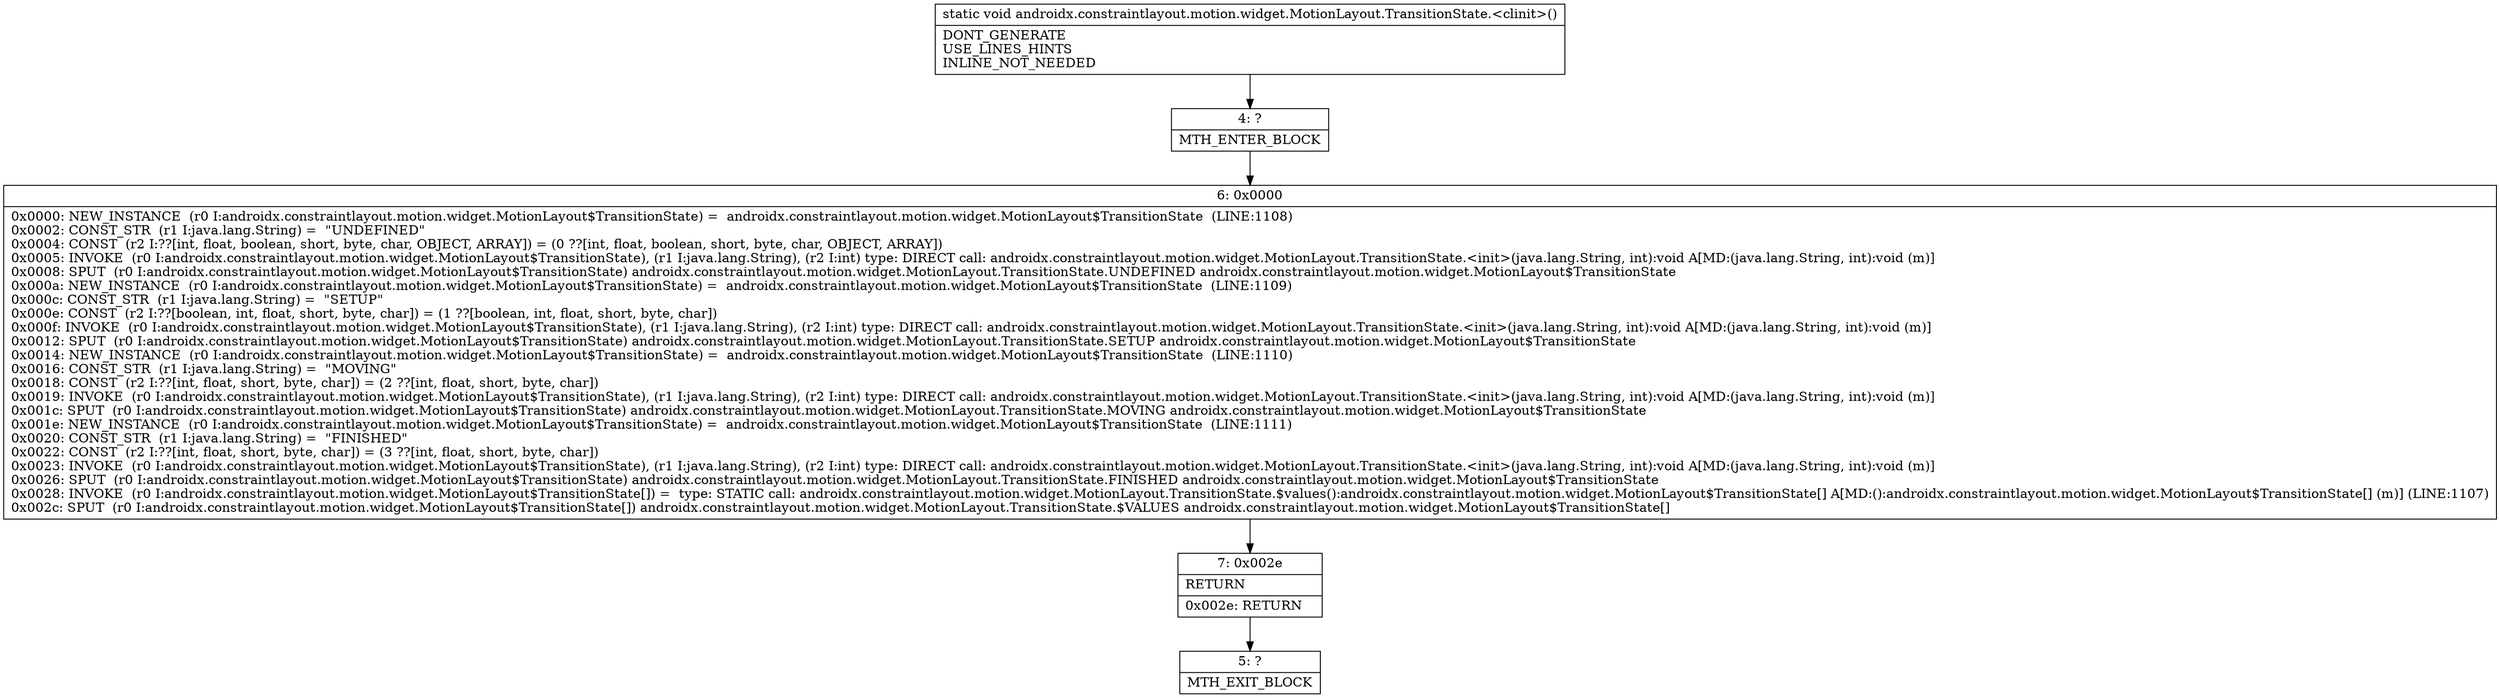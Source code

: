 digraph "CFG forandroidx.constraintlayout.motion.widget.MotionLayout.TransitionState.\<clinit\>()V" {
Node_4 [shape=record,label="{4\:\ ?|MTH_ENTER_BLOCK\l}"];
Node_6 [shape=record,label="{6\:\ 0x0000|0x0000: NEW_INSTANCE  (r0 I:androidx.constraintlayout.motion.widget.MotionLayout$TransitionState) =  androidx.constraintlayout.motion.widget.MotionLayout$TransitionState  (LINE:1108)\l0x0002: CONST_STR  (r1 I:java.lang.String) =  \"UNDEFINED\" \l0x0004: CONST  (r2 I:??[int, float, boolean, short, byte, char, OBJECT, ARRAY]) = (0 ??[int, float, boolean, short, byte, char, OBJECT, ARRAY]) \l0x0005: INVOKE  (r0 I:androidx.constraintlayout.motion.widget.MotionLayout$TransitionState), (r1 I:java.lang.String), (r2 I:int) type: DIRECT call: androidx.constraintlayout.motion.widget.MotionLayout.TransitionState.\<init\>(java.lang.String, int):void A[MD:(java.lang.String, int):void (m)]\l0x0008: SPUT  (r0 I:androidx.constraintlayout.motion.widget.MotionLayout$TransitionState) androidx.constraintlayout.motion.widget.MotionLayout.TransitionState.UNDEFINED androidx.constraintlayout.motion.widget.MotionLayout$TransitionState \l0x000a: NEW_INSTANCE  (r0 I:androidx.constraintlayout.motion.widget.MotionLayout$TransitionState) =  androidx.constraintlayout.motion.widget.MotionLayout$TransitionState  (LINE:1109)\l0x000c: CONST_STR  (r1 I:java.lang.String) =  \"SETUP\" \l0x000e: CONST  (r2 I:??[boolean, int, float, short, byte, char]) = (1 ??[boolean, int, float, short, byte, char]) \l0x000f: INVOKE  (r0 I:androidx.constraintlayout.motion.widget.MotionLayout$TransitionState), (r1 I:java.lang.String), (r2 I:int) type: DIRECT call: androidx.constraintlayout.motion.widget.MotionLayout.TransitionState.\<init\>(java.lang.String, int):void A[MD:(java.lang.String, int):void (m)]\l0x0012: SPUT  (r0 I:androidx.constraintlayout.motion.widget.MotionLayout$TransitionState) androidx.constraintlayout.motion.widget.MotionLayout.TransitionState.SETUP androidx.constraintlayout.motion.widget.MotionLayout$TransitionState \l0x0014: NEW_INSTANCE  (r0 I:androidx.constraintlayout.motion.widget.MotionLayout$TransitionState) =  androidx.constraintlayout.motion.widget.MotionLayout$TransitionState  (LINE:1110)\l0x0016: CONST_STR  (r1 I:java.lang.String) =  \"MOVING\" \l0x0018: CONST  (r2 I:??[int, float, short, byte, char]) = (2 ??[int, float, short, byte, char]) \l0x0019: INVOKE  (r0 I:androidx.constraintlayout.motion.widget.MotionLayout$TransitionState), (r1 I:java.lang.String), (r2 I:int) type: DIRECT call: androidx.constraintlayout.motion.widget.MotionLayout.TransitionState.\<init\>(java.lang.String, int):void A[MD:(java.lang.String, int):void (m)]\l0x001c: SPUT  (r0 I:androidx.constraintlayout.motion.widget.MotionLayout$TransitionState) androidx.constraintlayout.motion.widget.MotionLayout.TransitionState.MOVING androidx.constraintlayout.motion.widget.MotionLayout$TransitionState \l0x001e: NEW_INSTANCE  (r0 I:androidx.constraintlayout.motion.widget.MotionLayout$TransitionState) =  androidx.constraintlayout.motion.widget.MotionLayout$TransitionState  (LINE:1111)\l0x0020: CONST_STR  (r1 I:java.lang.String) =  \"FINISHED\" \l0x0022: CONST  (r2 I:??[int, float, short, byte, char]) = (3 ??[int, float, short, byte, char]) \l0x0023: INVOKE  (r0 I:androidx.constraintlayout.motion.widget.MotionLayout$TransitionState), (r1 I:java.lang.String), (r2 I:int) type: DIRECT call: androidx.constraintlayout.motion.widget.MotionLayout.TransitionState.\<init\>(java.lang.String, int):void A[MD:(java.lang.String, int):void (m)]\l0x0026: SPUT  (r0 I:androidx.constraintlayout.motion.widget.MotionLayout$TransitionState) androidx.constraintlayout.motion.widget.MotionLayout.TransitionState.FINISHED androidx.constraintlayout.motion.widget.MotionLayout$TransitionState \l0x0028: INVOKE  (r0 I:androidx.constraintlayout.motion.widget.MotionLayout$TransitionState[]) =  type: STATIC call: androidx.constraintlayout.motion.widget.MotionLayout.TransitionState.$values():androidx.constraintlayout.motion.widget.MotionLayout$TransitionState[] A[MD:():androidx.constraintlayout.motion.widget.MotionLayout$TransitionState[] (m)] (LINE:1107)\l0x002c: SPUT  (r0 I:androidx.constraintlayout.motion.widget.MotionLayout$TransitionState[]) androidx.constraintlayout.motion.widget.MotionLayout.TransitionState.$VALUES androidx.constraintlayout.motion.widget.MotionLayout$TransitionState[] \l}"];
Node_7 [shape=record,label="{7\:\ 0x002e|RETURN\l|0x002e: RETURN   \l}"];
Node_5 [shape=record,label="{5\:\ ?|MTH_EXIT_BLOCK\l}"];
MethodNode[shape=record,label="{static void androidx.constraintlayout.motion.widget.MotionLayout.TransitionState.\<clinit\>()  | DONT_GENERATE\lUSE_LINES_HINTS\lINLINE_NOT_NEEDED\l}"];
MethodNode -> Node_4;Node_4 -> Node_6;
Node_6 -> Node_7;
Node_7 -> Node_5;
}


